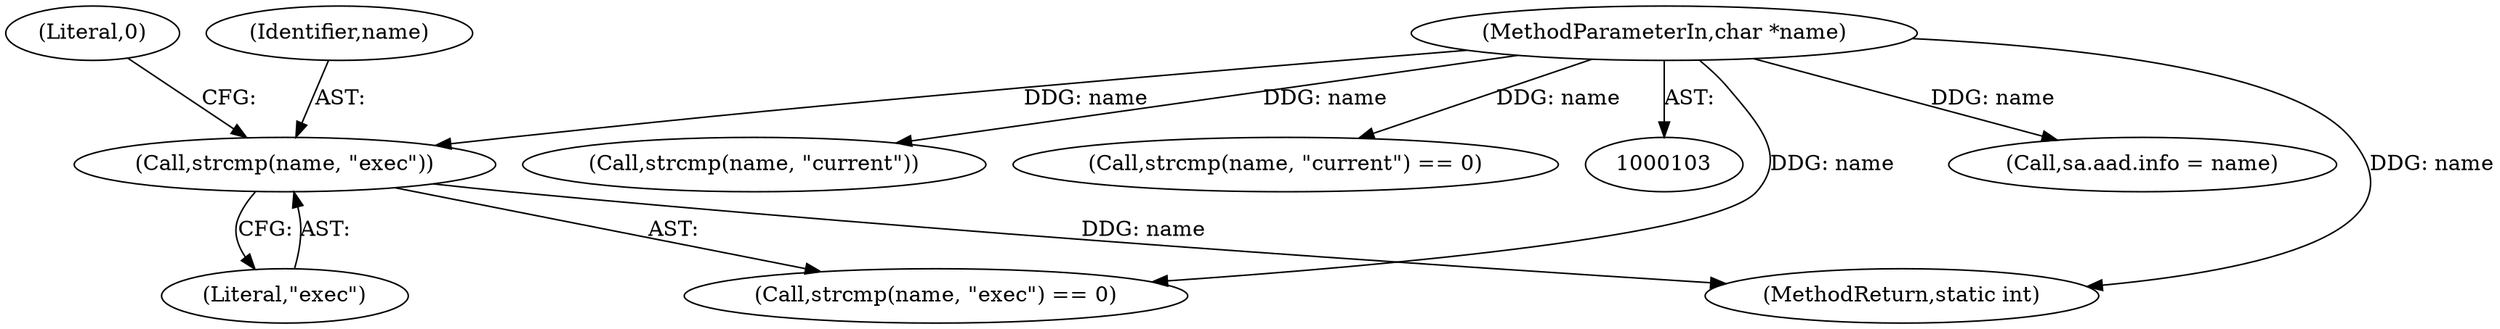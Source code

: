 digraph "0_linux_a5b2c5b2ad5853591a6cac6134cd0f599a720865@API" {
"1000308" [label="(Call,strcmp(name, \"exec\"))"];
"1000105" [label="(MethodParameterIn,char *name)"];
"1000308" [label="(Call,strcmp(name, \"exec\"))"];
"1000282" [label="(Call,sa.aad.info = name)"];
"1000105" [label="(MethodParameterIn,char *name)"];
"1000310" [label="(Literal,\"exec\")"];
"1000192" [label="(Call,strcmp(name, \"current\"))"];
"1000191" [label="(Call,strcmp(name, \"current\") == 0)"];
"1000307" [label="(Call,strcmp(name, \"exec\") == 0)"];
"1000311" [label="(Literal,0)"];
"1000309" [label="(Identifier,name)"];
"1000333" [label="(MethodReturn,static int)"];
"1000308" -> "1000307"  [label="AST: "];
"1000308" -> "1000310"  [label="CFG: "];
"1000309" -> "1000308"  [label="AST: "];
"1000310" -> "1000308"  [label="AST: "];
"1000311" -> "1000308"  [label="CFG: "];
"1000308" -> "1000333"  [label="DDG: name"];
"1000105" -> "1000308"  [label="DDG: name"];
"1000105" -> "1000103"  [label="AST: "];
"1000105" -> "1000333"  [label="DDG: name"];
"1000105" -> "1000191"  [label="DDG: name"];
"1000105" -> "1000192"  [label="DDG: name"];
"1000105" -> "1000282"  [label="DDG: name"];
"1000105" -> "1000307"  [label="DDG: name"];
}

